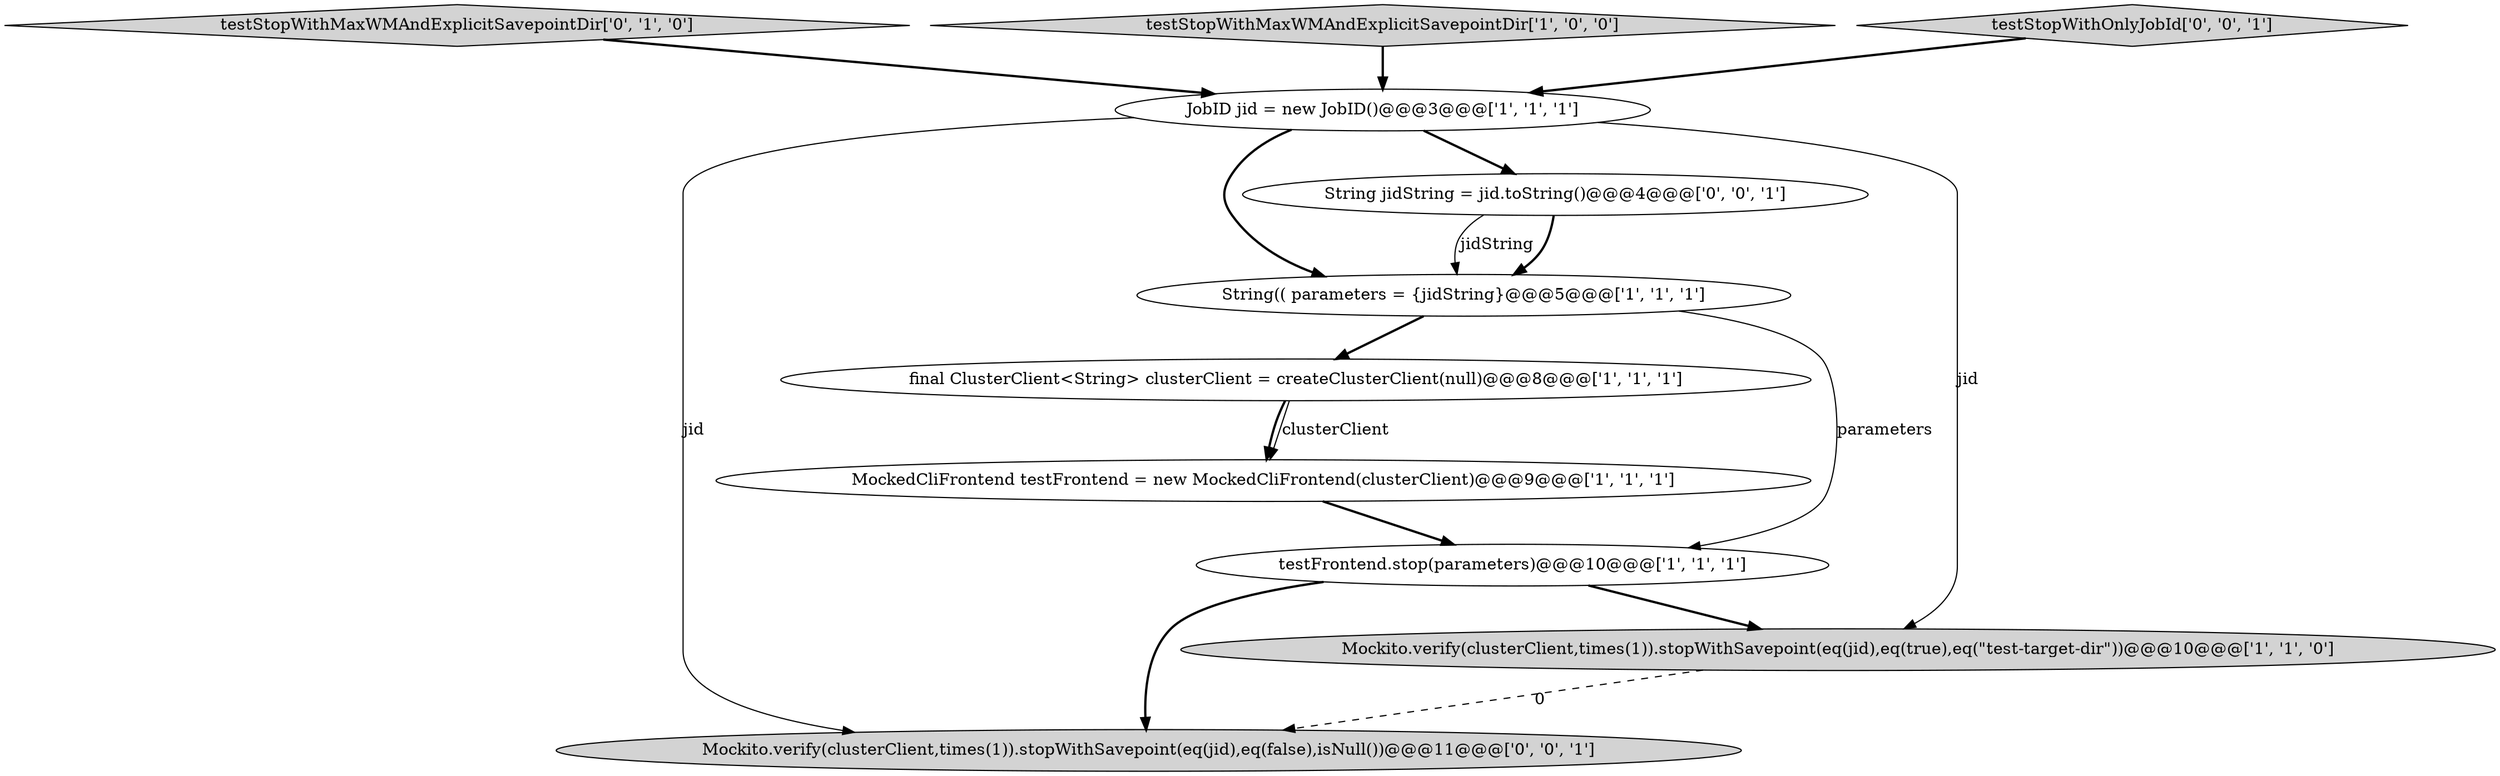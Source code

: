 digraph {
9 [style = filled, label = "String jidString = jid.toString()@@@4@@@['0', '0', '1']", fillcolor = white, shape = ellipse image = "AAA0AAABBB3BBB"];
7 [style = filled, label = "testStopWithMaxWMAndExplicitSavepointDir['0', '1', '0']", fillcolor = lightgray, shape = diamond image = "AAA0AAABBB2BBB"];
0 [style = filled, label = "final ClusterClient<String> clusterClient = createClusterClient(null)@@@8@@@['1', '1', '1']", fillcolor = white, shape = ellipse image = "AAA0AAABBB1BBB"];
2 [style = filled, label = "testFrontend.stop(parameters)@@@10@@@['1', '1', '1']", fillcolor = white, shape = ellipse image = "AAA0AAABBB1BBB"];
1 [style = filled, label = "String(( parameters = {jidString}@@@5@@@['1', '1', '1']", fillcolor = white, shape = ellipse image = "AAA0AAABBB1BBB"];
8 [style = filled, label = "Mockito.verify(clusterClient,times(1)).stopWithSavepoint(eq(jid),eq(false),isNull())@@@11@@@['0', '0', '1']", fillcolor = lightgray, shape = ellipse image = "AAA0AAABBB3BBB"];
4 [style = filled, label = "JobID jid = new JobID()@@@3@@@['1', '1', '1']", fillcolor = white, shape = ellipse image = "AAA0AAABBB1BBB"];
3 [style = filled, label = "testStopWithMaxWMAndExplicitSavepointDir['1', '0', '0']", fillcolor = lightgray, shape = diamond image = "AAA0AAABBB1BBB"];
5 [style = filled, label = "MockedCliFrontend testFrontend = new MockedCliFrontend(clusterClient)@@@9@@@['1', '1', '1']", fillcolor = white, shape = ellipse image = "AAA0AAABBB1BBB"];
10 [style = filled, label = "testStopWithOnlyJobId['0', '0', '1']", fillcolor = lightgray, shape = diamond image = "AAA0AAABBB3BBB"];
6 [style = filled, label = "Mockito.verify(clusterClient,times(1)).stopWithSavepoint(eq(jid),eq(true),eq(\"test-target-dir\"))@@@10@@@['1', '1', '0']", fillcolor = lightgray, shape = ellipse image = "AAA0AAABBB1BBB"];
5->2 [style = bold, label=""];
2->6 [style = bold, label=""];
4->8 [style = solid, label="jid"];
1->2 [style = solid, label="parameters"];
0->5 [style = bold, label=""];
0->5 [style = solid, label="clusterClient"];
4->6 [style = solid, label="jid"];
7->4 [style = bold, label=""];
10->4 [style = bold, label=""];
4->9 [style = bold, label=""];
9->1 [style = bold, label=""];
9->1 [style = solid, label="jidString"];
6->8 [style = dashed, label="0"];
3->4 [style = bold, label=""];
4->1 [style = bold, label=""];
2->8 [style = bold, label=""];
1->0 [style = bold, label=""];
}
